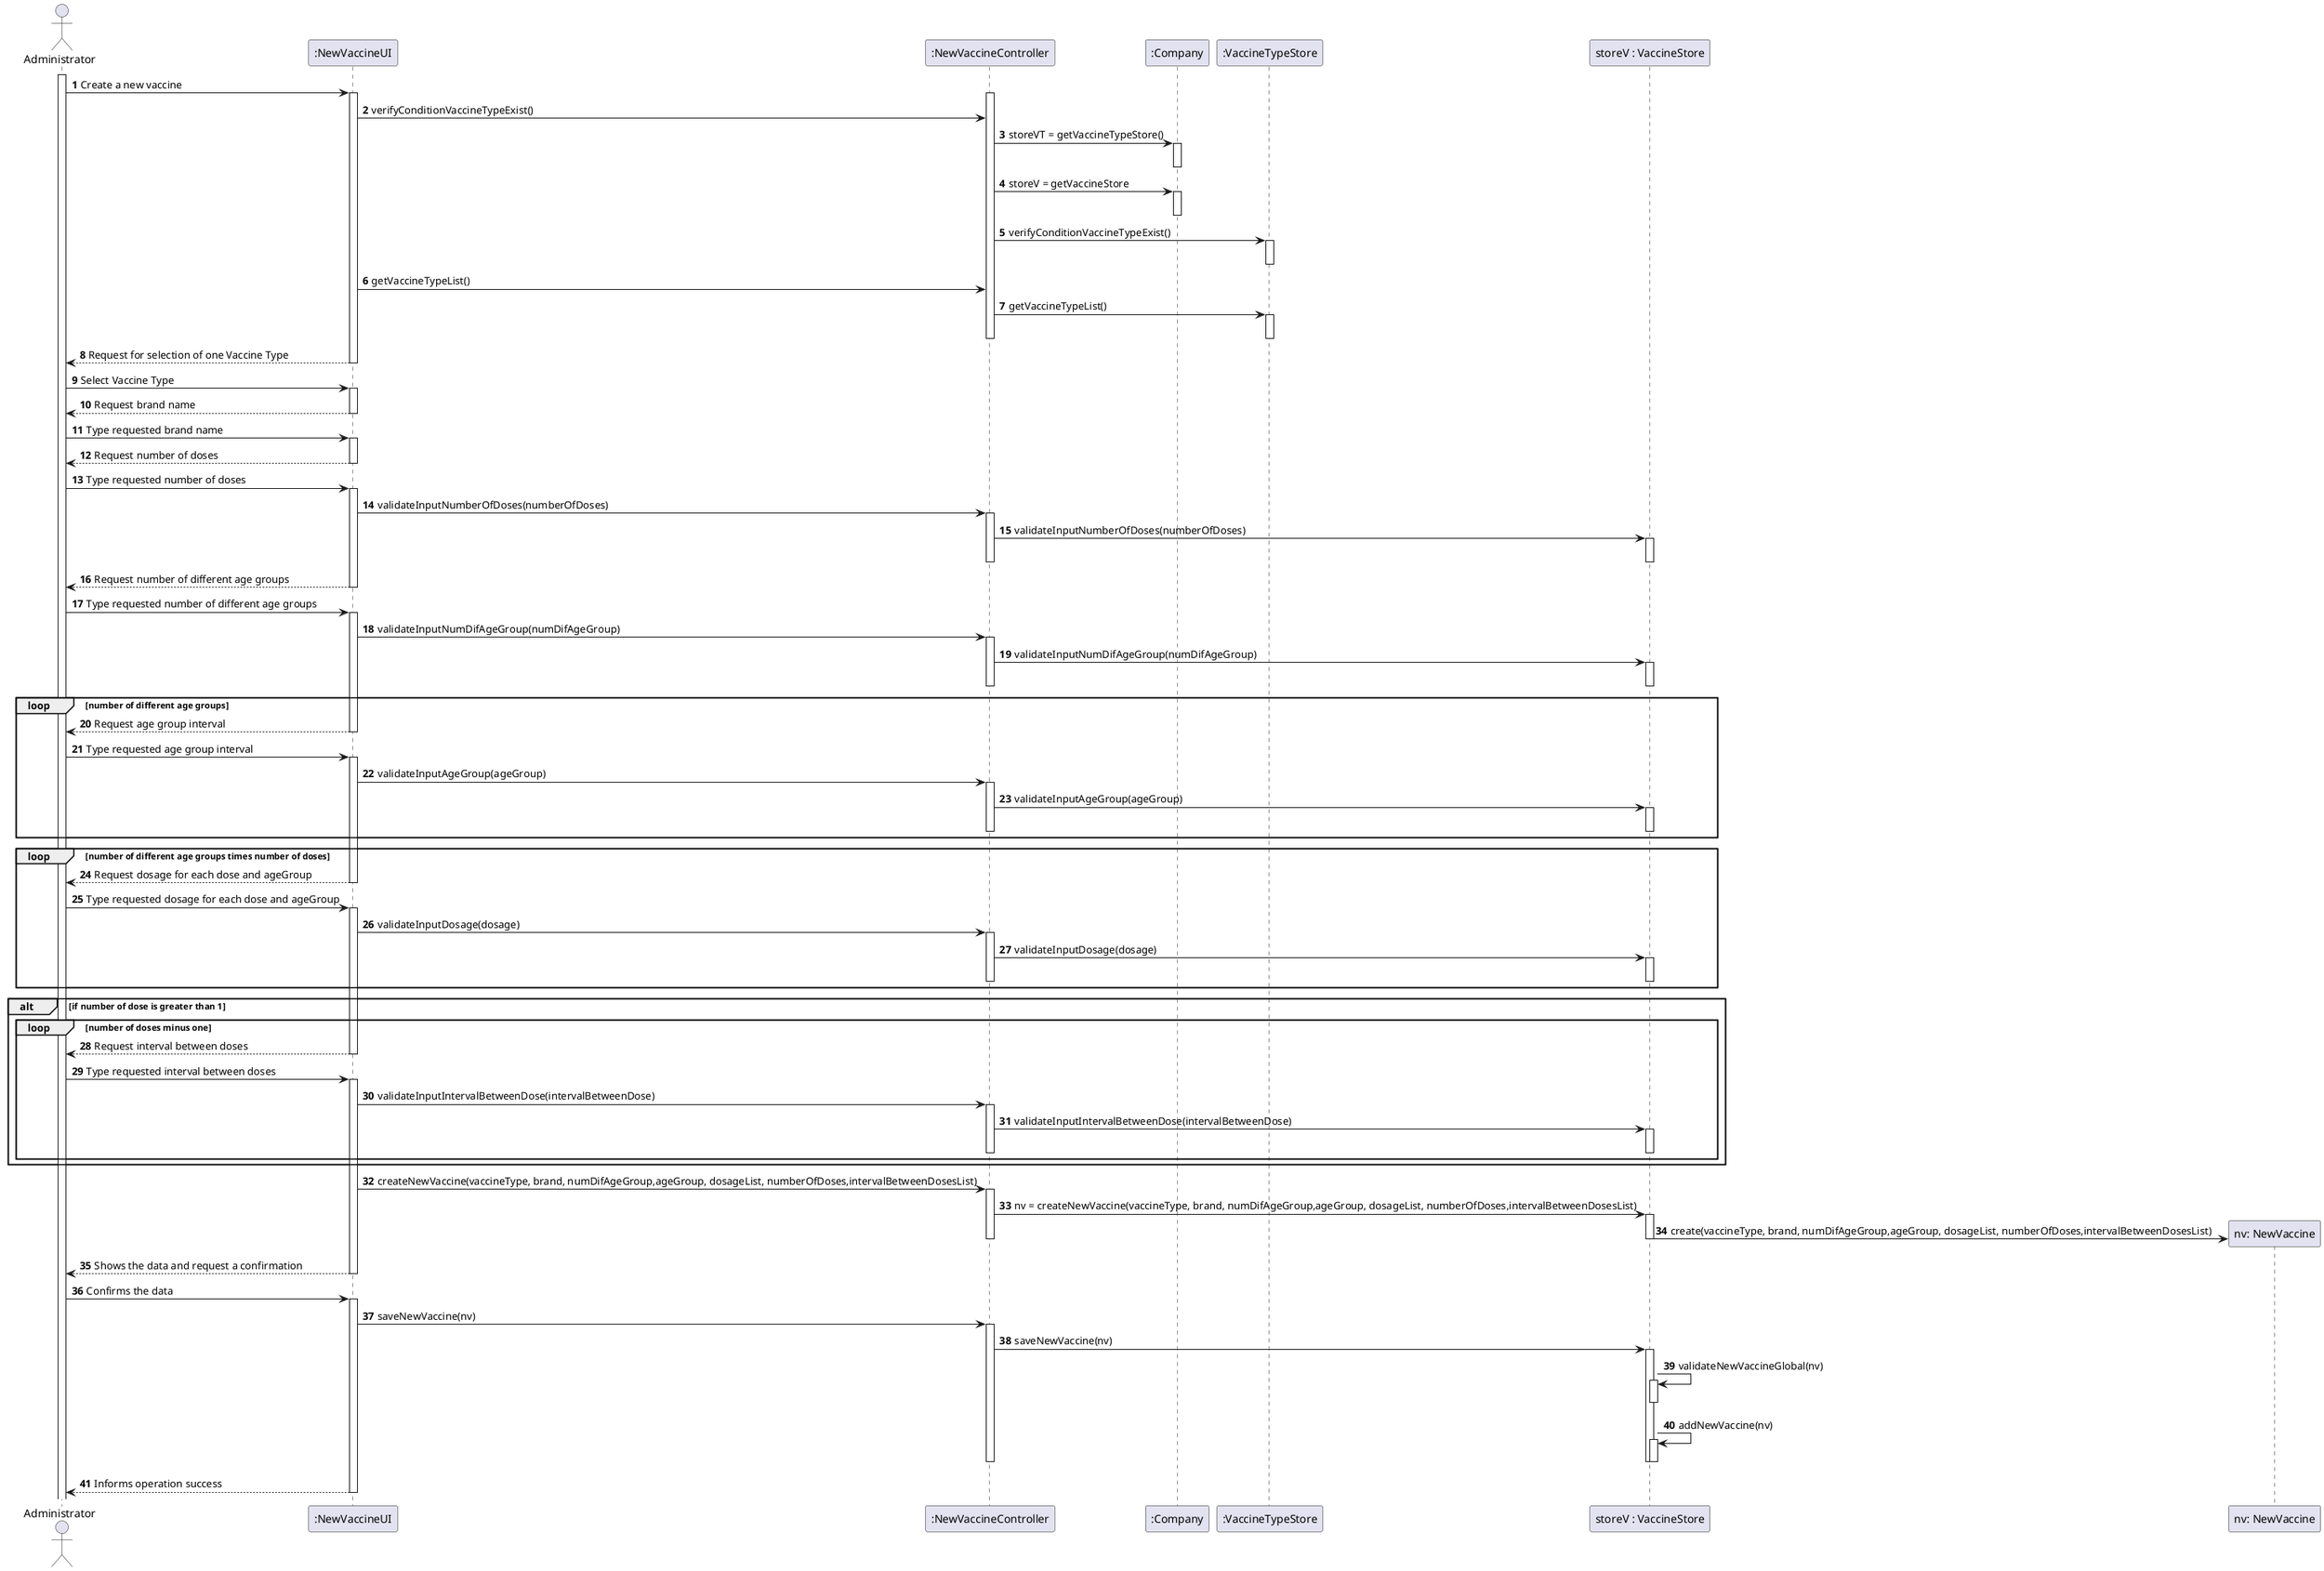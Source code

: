 @startuml
autonumber
'hide footbox
actor "Administrator" as ADM

participant ":NewVaccineUI" as UI
participant ":NewVaccineController" as CTRL
participant ":Company" as COMP
participant ":VaccineTypeStore" as VTS
participant "storeV : VaccineStore" as VS
participant "nv: NewVaccine" as NV


activate ADM

"ADM" -> UI: Create a new vaccine

activate UI

activate CTRL

UI -> CTRL: verifyConditionVaccineTypeExist()
CTRL -> COMP: storeVT = getVaccineTypeStore()

activate COMP
deactivate COMP

CTRL -> COMP : storeV = getVaccineStore

activate COMP
deactivate COMP

CTRL -> VTS: verifyConditionVaccineTypeExist()

activate VTS
deactivate VTS

UI -> CTRL: getVaccineTypeList()

CTRL -> VTS: getVaccineTypeList()
activate VTS
deactivate VTS

deactivate CTRL

"ADM" <-- UI : Request for selection of one Vaccine Type

deactivate UI

"ADM" -> UI : Select Vaccine Type

activate UI

"ADM" <-- UI: Request brand name

deactivate UI

ADM -> UI :Type requested brand name

activate UI

"ADM" <-- UI: Request number of doses

deactivate UI

ADM -> UI :Type requested number of doses

activate UI

UI -> CTRL : validateInputNumberOfDoses(numberOfDoses)

activate CTRL

CTRL -> VS : validateInputNumberOfDoses(numberOfDoses)

activate VS
deactivate VS

deactivate CTRL

"ADM" <-- UI: Request number of different age groups

deactivate UI

ADM -> UI :Type requested number of different age groups

activate UI

UI -> CTRL : validateInputNumDifAgeGroup(numDifAgeGroup)

activate CTRL

CTRL -> VS : validateInputNumDifAgeGroup(numDifAgeGroup)

activate VS
deactivate VS

deactivate CTRL

loop number of different age groups

"ADM" <-- UI: Request age group interval

deactivate UI

ADM -> UI :Type requested age group interval
activate UI

UI -> CTRL : validateInputAgeGroup(ageGroup)

activate CTRL

CTRL -> VS : validateInputAgeGroup(ageGroup)

activate VS
deactivate VS

deactivate CTRL

end

loop number of different age groups times number of doses

"ADM" <-- UI: Request dosage for each dose and ageGroup

deactivate UI

ADM -> UI :Type requested dosage for each dose and ageGroup

activate UI

UI -> CTRL : validateInputDosage(dosage)

activate CTRL

CTRL -> VS : validateInputDosage(dosage)

activate VS
deactivate VS

deactivate CTRL

end



alt if number of dose is greater than 1

loop number of doses minus one

"ADM" <-- UI: Request interval between doses

deactivate UI

ADM -> UI :Type requested interval between doses

activate UI

UI -> CTRL : validateInputIntervalBetweenDose(intervalBetweenDose)

activate CTRL

CTRL -> VS : validateInputIntervalBetweenDose(intervalBetweenDose)

activate VS
deactivate VS

deactivate CTRL

end
end



UI -> CTRL : createNewVaccine(vaccineType, brand, numDifAgeGroup,ageGroup, dosageList, numberOfDoses,intervalBetweenDosesList)

activate CTRL

CTRL -> VS : nv = createNewVaccine(vaccineType, brand, numDifAgeGroup,ageGroup, dosageList, numberOfDoses,intervalBetweenDosesList)

activate VS

VS -> NV**: create(vaccineType, brand, numDifAgeGroup,ageGroup, dosageList, numberOfDoses,intervalBetweenDosesList)

deactivate VS

deactivate CTRL

"ADM" <-- UI: Shows the data and request a confirmation

deactivate UI

"ADM" -> UI: Confirms the data

activate UI

UI -> CTRL : saveNewVaccine(nv)

activate CTRL

CTRL -> VS : saveNewVaccine(nv)

activate VS

VS->VS : validateNewVaccineGlobal(nv)

activate VS
deactivate VS

VS -> VS : addNewVaccine(nv)

activate VS
deactivate VS
deactivate VS
deactivate CTRL

"ADM" <-- UI: Informs operation success

deactivate UI




@enduml